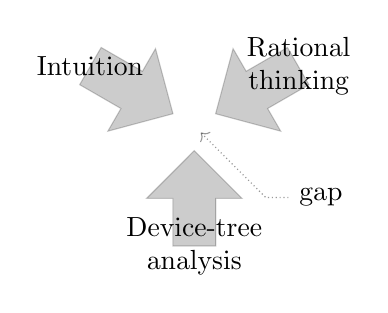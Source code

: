 \begin{tikzpicture}

	\node[opacity=0, inner sep=0, minimum size=1ex] (gap) { };

	\draw[opacity=0.4, densely dotted, <-] (gap) -- +(6ex, -6ex) -- ++(8ex, -6ex) node[opacity=1, anchor=west] {gap};

	\path (gap)+(90:-2ex) node[anchor=east, opacity=0.2, draw, fill, single arrow, minimum size=8ex,
	                           rotate=90, single arrow head extend=1ex] (arrow) {};

	\path (arrow.west) node[align=center] {Device-tree\\analysis};

	\path (gap)+(90+120:-2ex) node[anchor=east, opacity=0.2, draw, fill, single arrow, minimum size=8ex,
	                               rotate=90+120, single arrow head extend=1ex] (arrow) {};

	\path (arrow.west) node[align=center] {Rational\\thinking};

	\path (gap)+(90+240:-2ex) node[anchor=east, opacity=0.2, draw, fill, single arrow, minimum size=8ex,
	                               rotate=90+240, single arrow head extend=1ex] (arrow) {};

	\path (arrow.west) node[align=center] {Intuition};

\end{tikzpicture}
